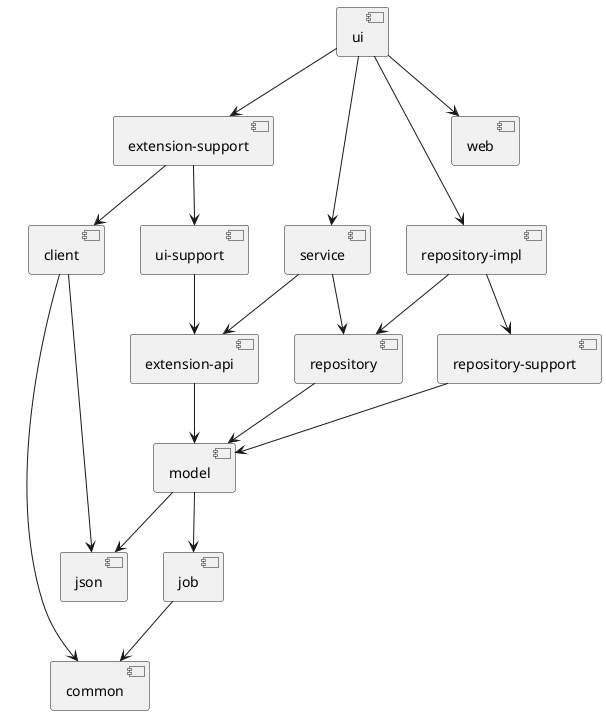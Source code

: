 @startuml
component [client]
component [common]
component [extension-api]
component [extension-support]
component [job]
component [json]
component [model]
component [repository]
component [repository-impl]
component [repository-support]
component [service]
component [ui]
component [ui-support]
component [web]

[client] --> [common]
[client] --> [json]

[extension-api] --> [model]

[extension-support] --> [client]
[extension-support] --> [ui-support]

[job] --> [common]

[model] --> [json]
[model] --> [job]

[repository] --> [model]

[repository-impl] --> [repository]
[repository-impl] --> [repository-support]

[repository-support] --> [model]

[service] --> [repository]
[service] --> [extension-api]

[ui] --> [extension-support]
[ui] --> [service]
[ui] --> [repository-impl]
[ui] --> [web]

[ui-support] --> [extension-api]

@enduml
